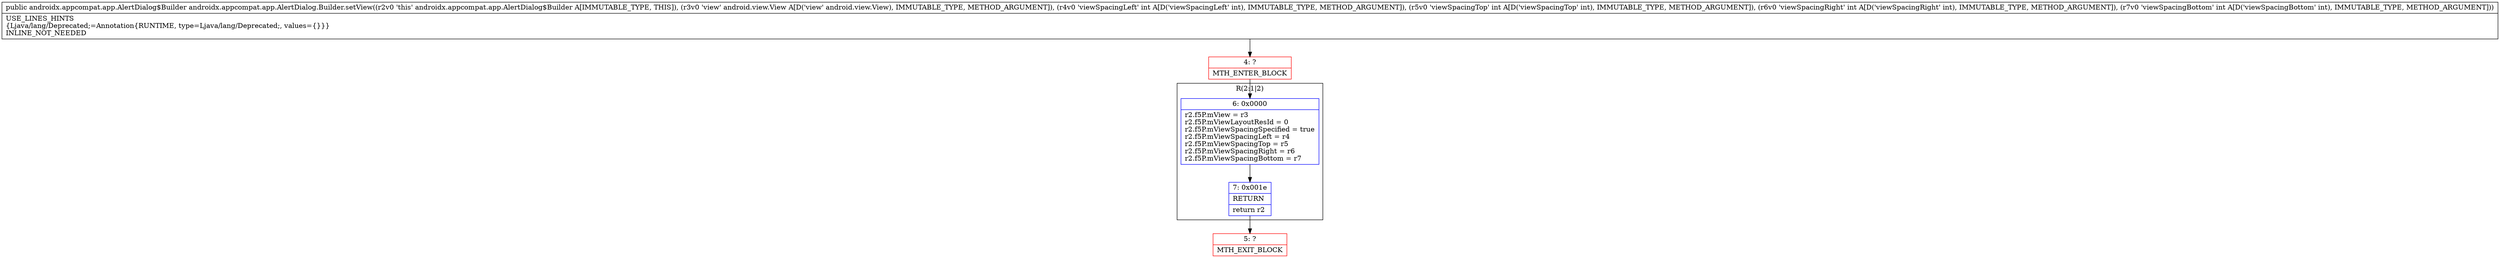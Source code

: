 digraph "CFG forandroidx.appcompat.app.AlertDialog.Builder.setView(Landroid\/view\/View;IIII)Landroidx\/appcompat\/app\/AlertDialog$Builder;" {
subgraph cluster_Region_2111372331 {
label = "R(2:1|2)";
node [shape=record,color=blue];
Node_6 [shape=record,label="{6\:\ 0x0000|r2.f5P.mView = r3\lr2.f5P.mViewLayoutResId = 0\lr2.f5P.mViewSpacingSpecified = true\lr2.f5P.mViewSpacingLeft = r4\lr2.f5P.mViewSpacingTop = r5\lr2.f5P.mViewSpacingRight = r6\lr2.f5P.mViewSpacingBottom = r7\l}"];
Node_7 [shape=record,label="{7\:\ 0x001e|RETURN\l|return r2\l}"];
}
Node_4 [shape=record,color=red,label="{4\:\ ?|MTH_ENTER_BLOCK\l}"];
Node_5 [shape=record,color=red,label="{5\:\ ?|MTH_EXIT_BLOCK\l}"];
MethodNode[shape=record,label="{public androidx.appcompat.app.AlertDialog$Builder androidx.appcompat.app.AlertDialog.Builder.setView((r2v0 'this' androidx.appcompat.app.AlertDialog$Builder A[IMMUTABLE_TYPE, THIS]), (r3v0 'view' android.view.View A[D('view' android.view.View), IMMUTABLE_TYPE, METHOD_ARGUMENT]), (r4v0 'viewSpacingLeft' int A[D('viewSpacingLeft' int), IMMUTABLE_TYPE, METHOD_ARGUMENT]), (r5v0 'viewSpacingTop' int A[D('viewSpacingTop' int), IMMUTABLE_TYPE, METHOD_ARGUMENT]), (r6v0 'viewSpacingRight' int A[D('viewSpacingRight' int), IMMUTABLE_TYPE, METHOD_ARGUMENT]), (r7v0 'viewSpacingBottom' int A[D('viewSpacingBottom' int), IMMUTABLE_TYPE, METHOD_ARGUMENT]))  | USE_LINES_HINTS\l\{Ljava\/lang\/Deprecated;=Annotation\{RUNTIME, type=Ljava\/lang\/Deprecated;, values=\{\}\}\}\lINLINE_NOT_NEEDED\l}"];
MethodNode -> Node_4;Node_6 -> Node_7;
Node_7 -> Node_5;
Node_4 -> Node_6;
}

